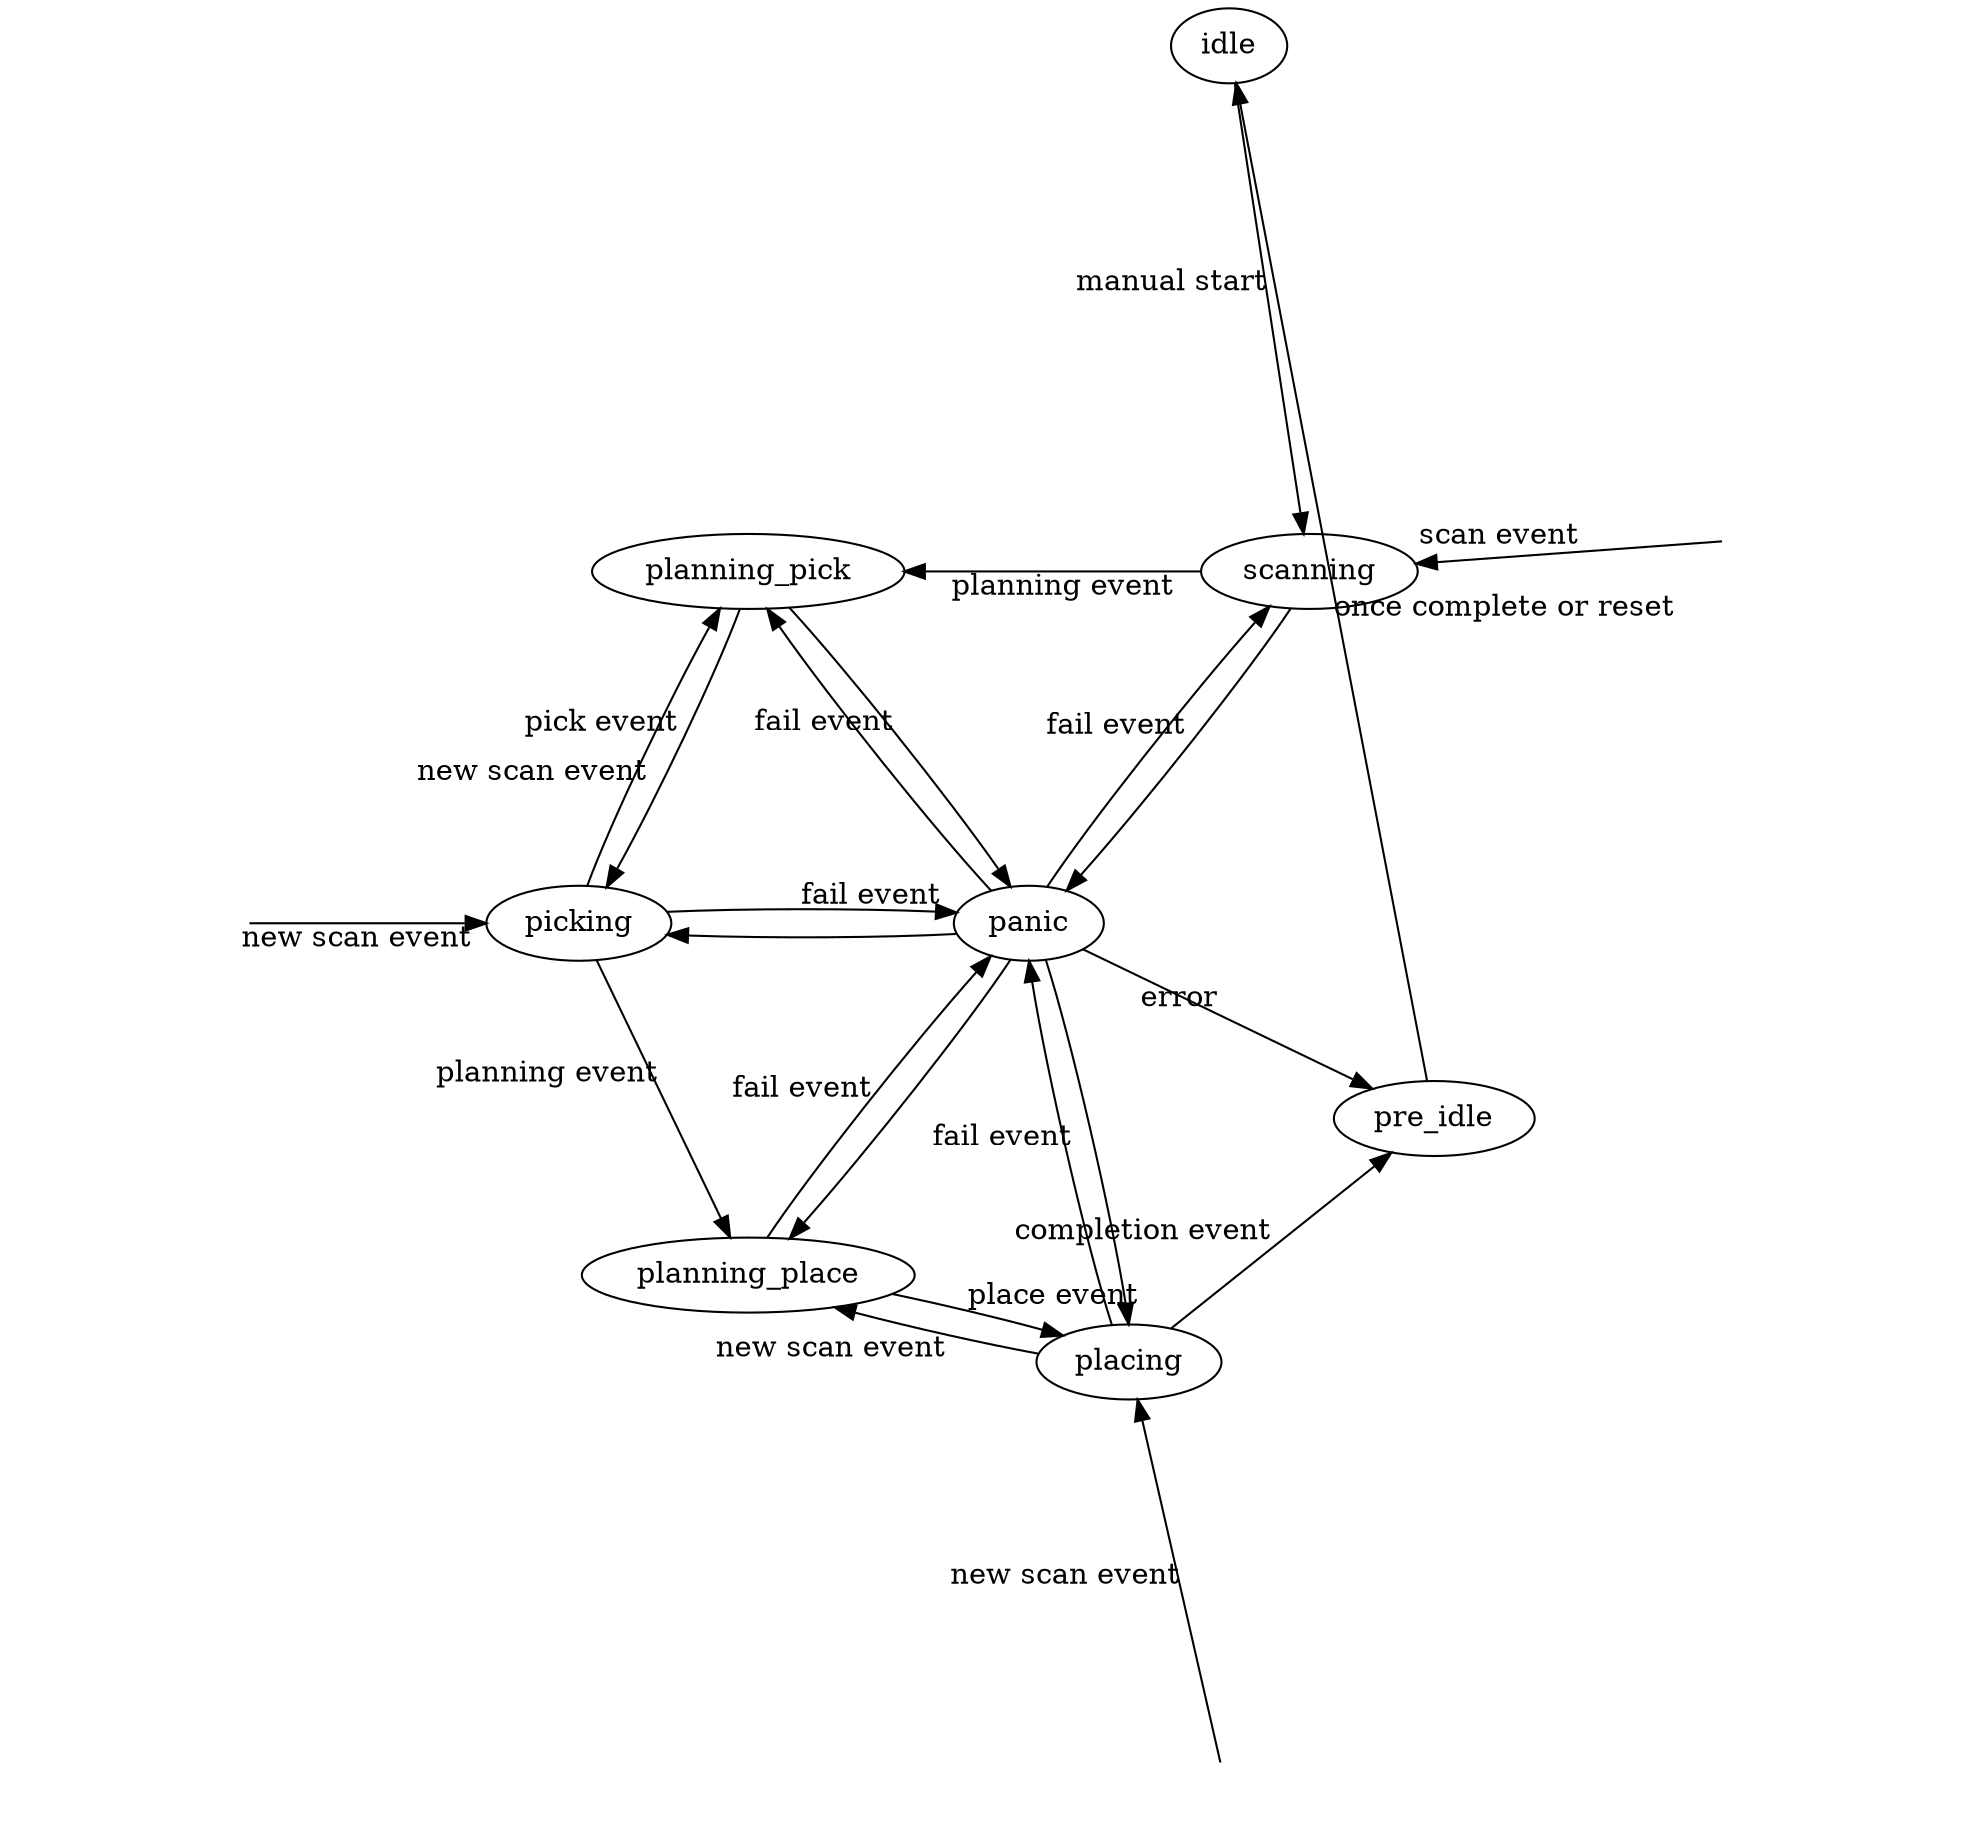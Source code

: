 digraph sm {
    ranksep=3;
    ratio=auto;
    layout=twopi;
    edge [lblstyle="above, sloped"];
    root=panic;
    inv_node1 [label="inv_node1", style=invis];
    inv_node2 [label="inv_node2", style=invis];
    inv_node3 [label="inv_node3", style=invis];
    idle -> scanning [label="manual start"];
    inv_node3 -> scanning [label="scan event"];
    scanning -> panic [label="fail event"];
    panic -> scanning;
    scanning -> planning_pick [label="planning event"];
    planning_pick -> panic [label="fail event"];
    panic -> planning_pick;
    planning_pick -> picking [label="pick event"];
    inv_node1 -> picking [label="new scan event"];
    picking -> panic [label="fail event"];
    panic -> picking;
    picking -> planning_pick [label="new scan event"];
    picking -> planning_place [label="planning event"];
    planning_place -> panic [label="fail event"];
    panic -> planning_place;
    planning_place -> placing [label="place event"];
    inv_node2 -> placing [label="new scan event"];
    placing -> panic [label="fail event"];
    panic -> placing;
    placing -> planning_place [label="new scan event"];
    placing -> pre_idle [label="completion event"];
    panic -> pre_idle [label="error"];
    pre_idle -> idle [label="once complete or reset"];
}

/* To compile, pass through latex and then generate a pdf
dot2tex --tikzedgelabel --autosize --crop sm.gv > sm.tex
pdflatex sm.tex
*/
